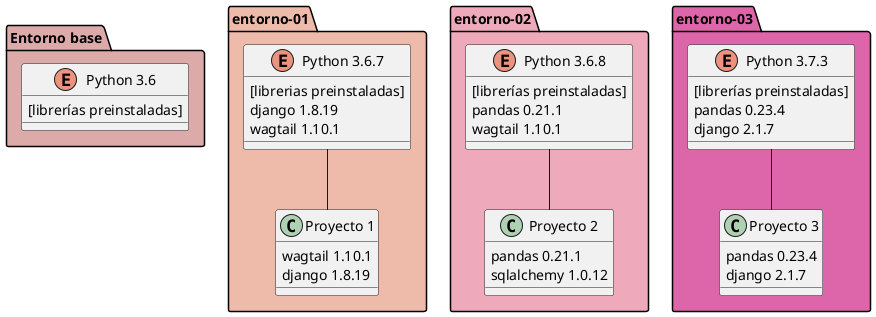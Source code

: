 @startuml
set namespaceSeparator none
package "Entorno base" #DDAAAA {
    enum "Python 3.6" {
        [librerías preinstaladas]
    }  
}

package "entorno-01" #EEBBAA {
    "Python 3.6.7"  -- "Proyecto 1"
}

package "entorno-02" #EEAABB {
    "Python 3.6.8"  -- "Proyecto 2"
}

package "entorno-03" #DD66AA {
    "Python 3.7.3"  -- "Proyecto 3"
}


enum "Python 3.6.7" {
    [librerias preinstaladas]
    django 1.8.19
    wagtail 1.10.1
}

enum "Python 3.6.8" {
    [librerías preinstaladas]
    pandas 0.21.1
    wagtail 1.10.1
}

enum "Python 3.7.3" {
    [librerías preinstaladas]
    pandas 0.23.4
    django 2.1.7
}


class "Proyecto 1" {
    wagtail 1.10.1
    django 1.8.19
}

class "Proyecto 2" {
    pandas 0.21.1
    sqlalchemy 1.0.12
}

class "Proyecto 3" {
    pandas 0.23.4
    django 2.1.7
}

@enduml